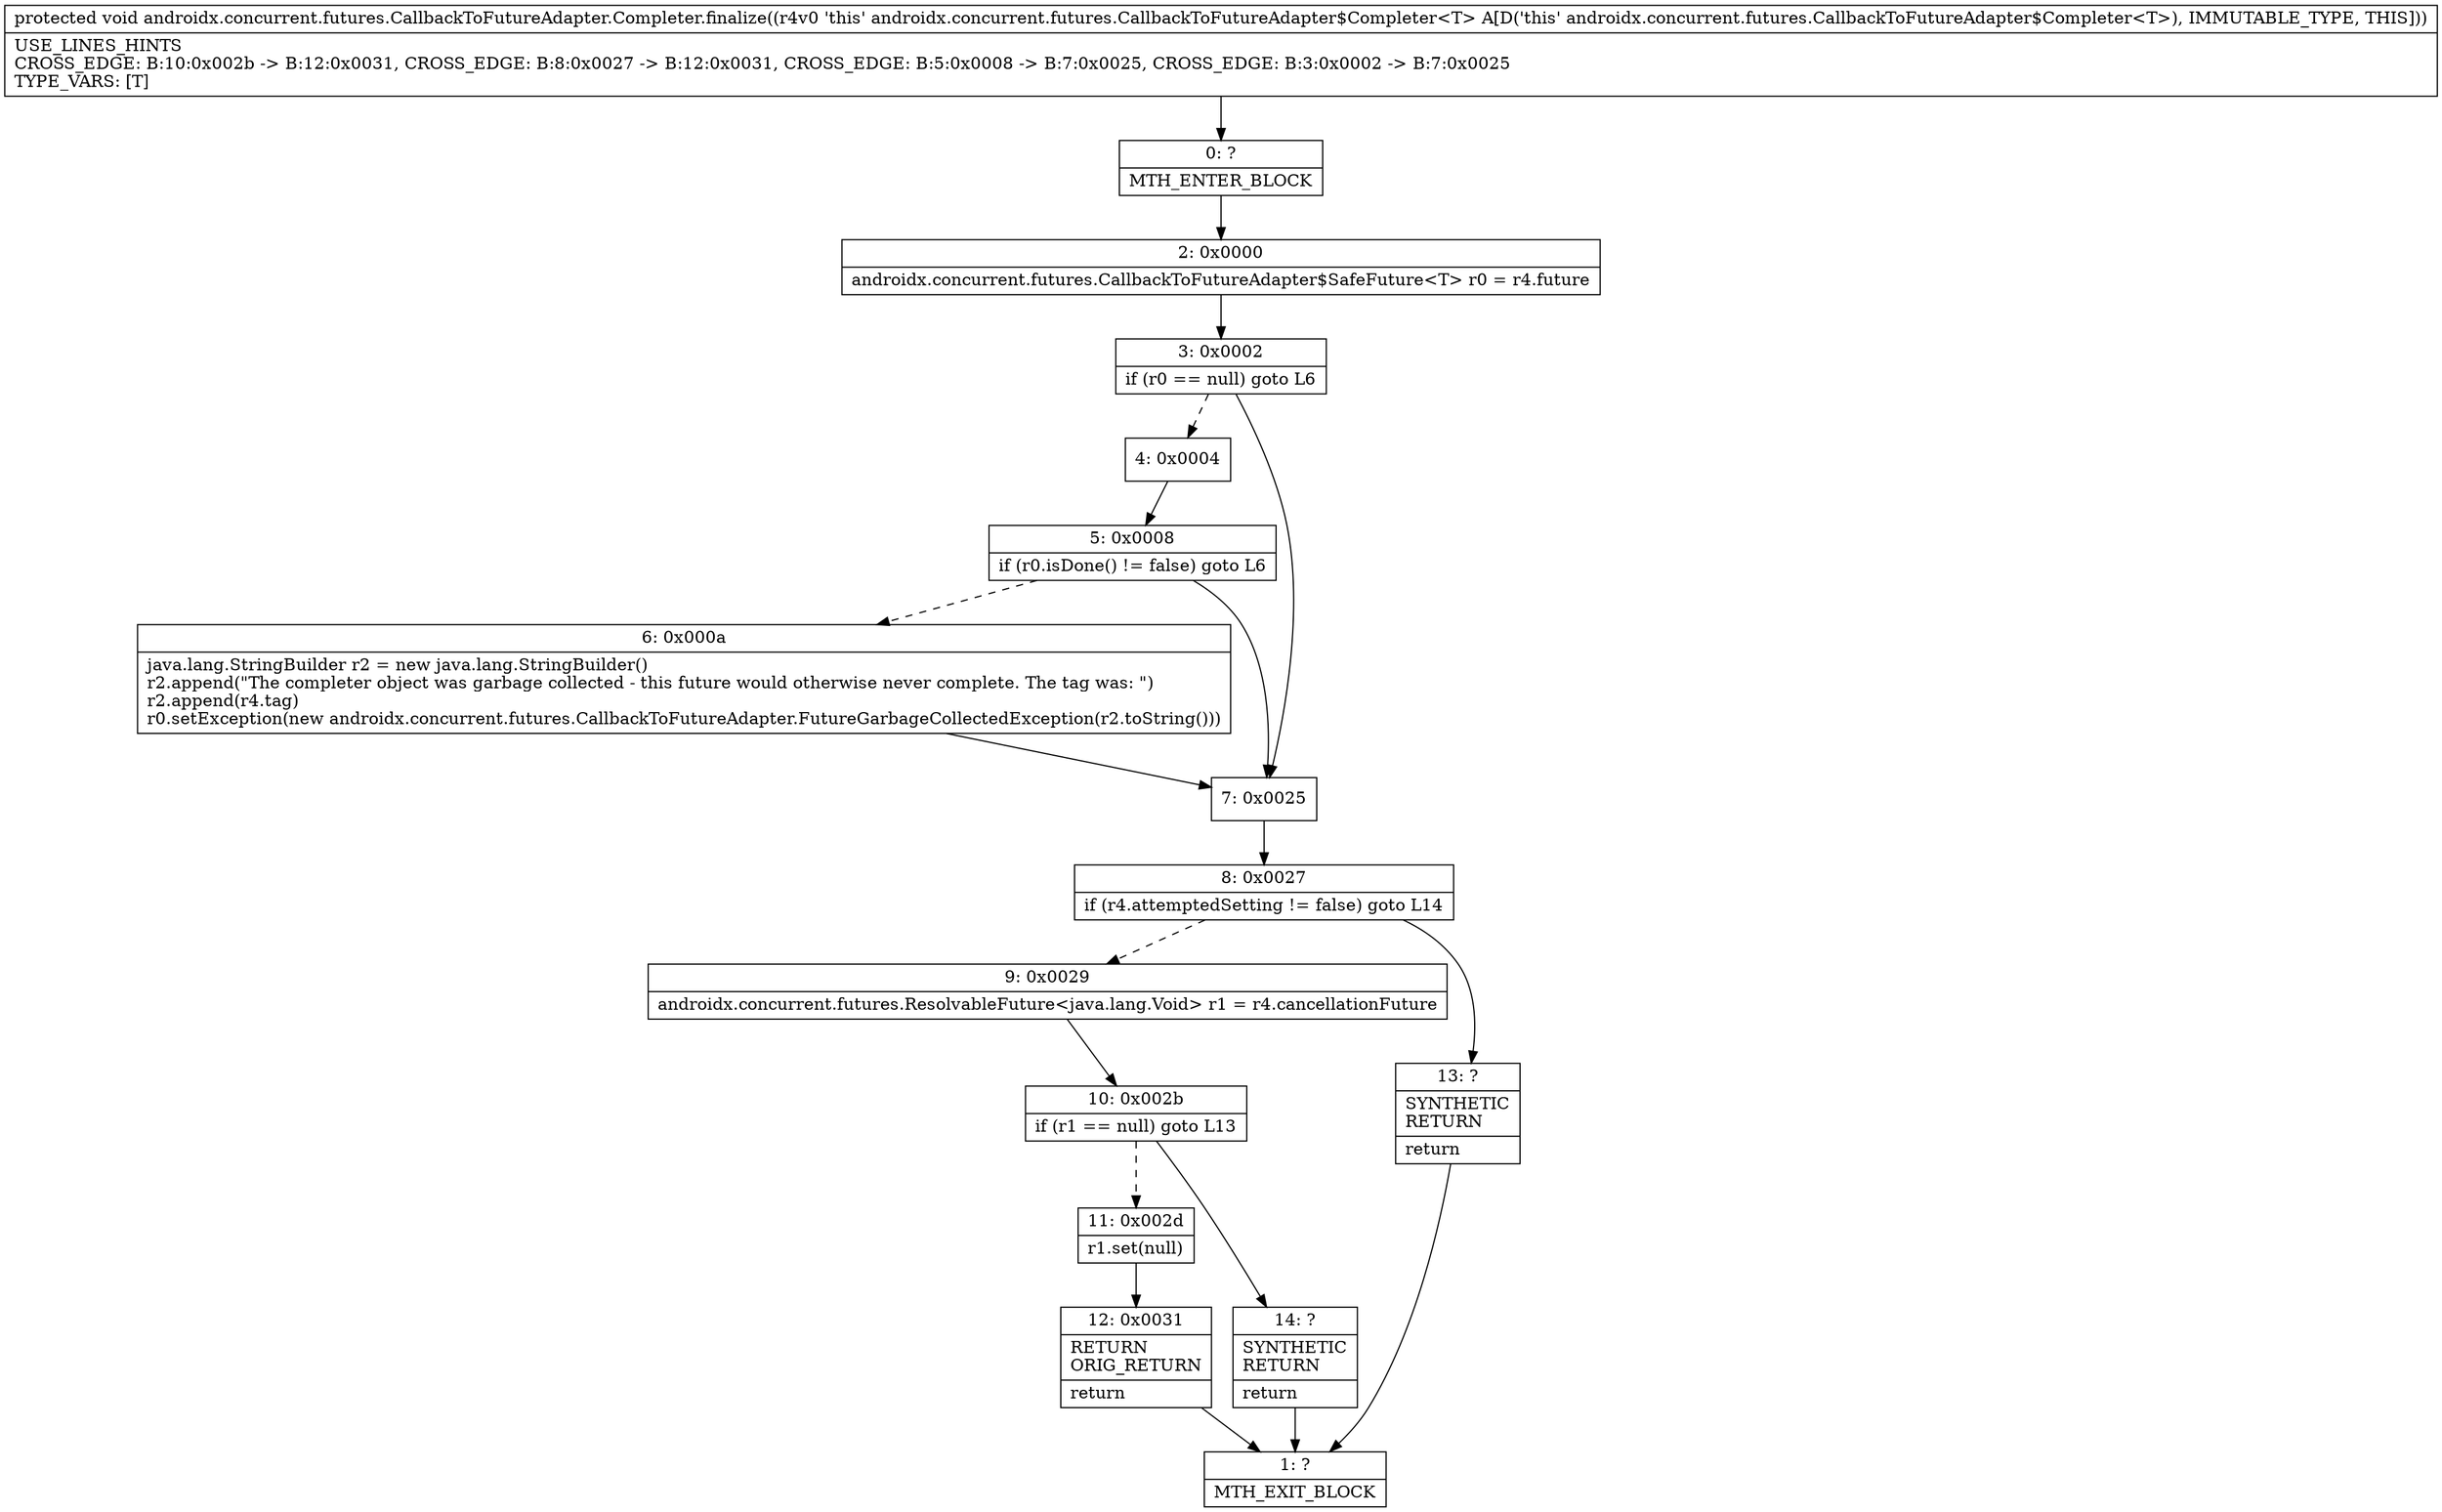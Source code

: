 digraph "CFG forandroidx.concurrent.futures.CallbackToFutureAdapter.Completer.finalize()V" {
Node_0 [shape=record,label="{0\:\ ?|MTH_ENTER_BLOCK\l}"];
Node_2 [shape=record,label="{2\:\ 0x0000|androidx.concurrent.futures.CallbackToFutureAdapter$SafeFuture\<T\> r0 = r4.future\l}"];
Node_3 [shape=record,label="{3\:\ 0x0002|if (r0 == null) goto L6\l}"];
Node_4 [shape=record,label="{4\:\ 0x0004}"];
Node_5 [shape=record,label="{5\:\ 0x0008|if (r0.isDone() != false) goto L6\l}"];
Node_6 [shape=record,label="{6\:\ 0x000a|java.lang.StringBuilder r2 = new java.lang.StringBuilder()\lr2.append(\"The completer object was garbage collected \- this future would otherwise never complete. The tag was: \")\lr2.append(r4.tag)\lr0.setException(new androidx.concurrent.futures.CallbackToFutureAdapter.FutureGarbageCollectedException(r2.toString()))\l}"];
Node_7 [shape=record,label="{7\:\ 0x0025}"];
Node_8 [shape=record,label="{8\:\ 0x0027|if (r4.attemptedSetting != false) goto L14\l}"];
Node_9 [shape=record,label="{9\:\ 0x0029|androidx.concurrent.futures.ResolvableFuture\<java.lang.Void\> r1 = r4.cancellationFuture\l}"];
Node_10 [shape=record,label="{10\:\ 0x002b|if (r1 == null) goto L13\l}"];
Node_11 [shape=record,label="{11\:\ 0x002d|r1.set(null)\l}"];
Node_12 [shape=record,label="{12\:\ 0x0031|RETURN\lORIG_RETURN\l|return\l}"];
Node_1 [shape=record,label="{1\:\ ?|MTH_EXIT_BLOCK\l}"];
Node_14 [shape=record,label="{14\:\ ?|SYNTHETIC\lRETURN\l|return\l}"];
Node_13 [shape=record,label="{13\:\ ?|SYNTHETIC\lRETURN\l|return\l}"];
MethodNode[shape=record,label="{protected void androidx.concurrent.futures.CallbackToFutureAdapter.Completer.finalize((r4v0 'this' androidx.concurrent.futures.CallbackToFutureAdapter$Completer\<T\> A[D('this' androidx.concurrent.futures.CallbackToFutureAdapter$Completer\<T\>), IMMUTABLE_TYPE, THIS]))  | USE_LINES_HINTS\lCROSS_EDGE: B:10:0x002b \-\> B:12:0x0031, CROSS_EDGE: B:8:0x0027 \-\> B:12:0x0031, CROSS_EDGE: B:5:0x0008 \-\> B:7:0x0025, CROSS_EDGE: B:3:0x0002 \-\> B:7:0x0025\lTYPE_VARS: [T]\l}"];
MethodNode -> Node_0;Node_0 -> Node_2;
Node_2 -> Node_3;
Node_3 -> Node_4[style=dashed];
Node_3 -> Node_7;
Node_4 -> Node_5;
Node_5 -> Node_6[style=dashed];
Node_5 -> Node_7;
Node_6 -> Node_7;
Node_7 -> Node_8;
Node_8 -> Node_9[style=dashed];
Node_8 -> Node_13;
Node_9 -> Node_10;
Node_10 -> Node_11[style=dashed];
Node_10 -> Node_14;
Node_11 -> Node_12;
Node_12 -> Node_1;
Node_14 -> Node_1;
Node_13 -> Node_1;
}

